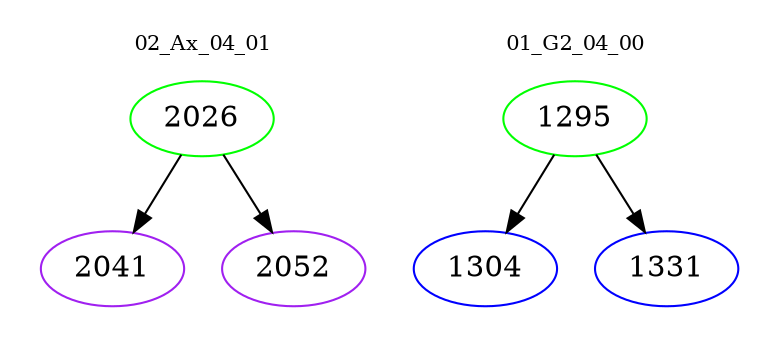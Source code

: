 digraph{
subgraph cluster_0 {
color = white
label = "02_Ax_04_01";
fontsize=10;
T0_2026 [label="2026", color="green"]
T0_2026 -> T0_2041 [color="black"]
T0_2041 [label="2041", color="purple"]
T0_2026 -> T0_2052 [color="black"]
T0_2052 [label="2052", color="purple"]
}
subgraph cluster_1 {
color = white
label = "01_G2_04_00";
fontsize=10;
T1_1295 [label="1295", color="green"]
T1_1295 -> T1_1304 [color="black"]
T1_1304 [label="1304", color="blue"]
T1_1295 -> T1_1331 [color="black"]
T1_1331 [label="1331", color="blue"]
}
}
